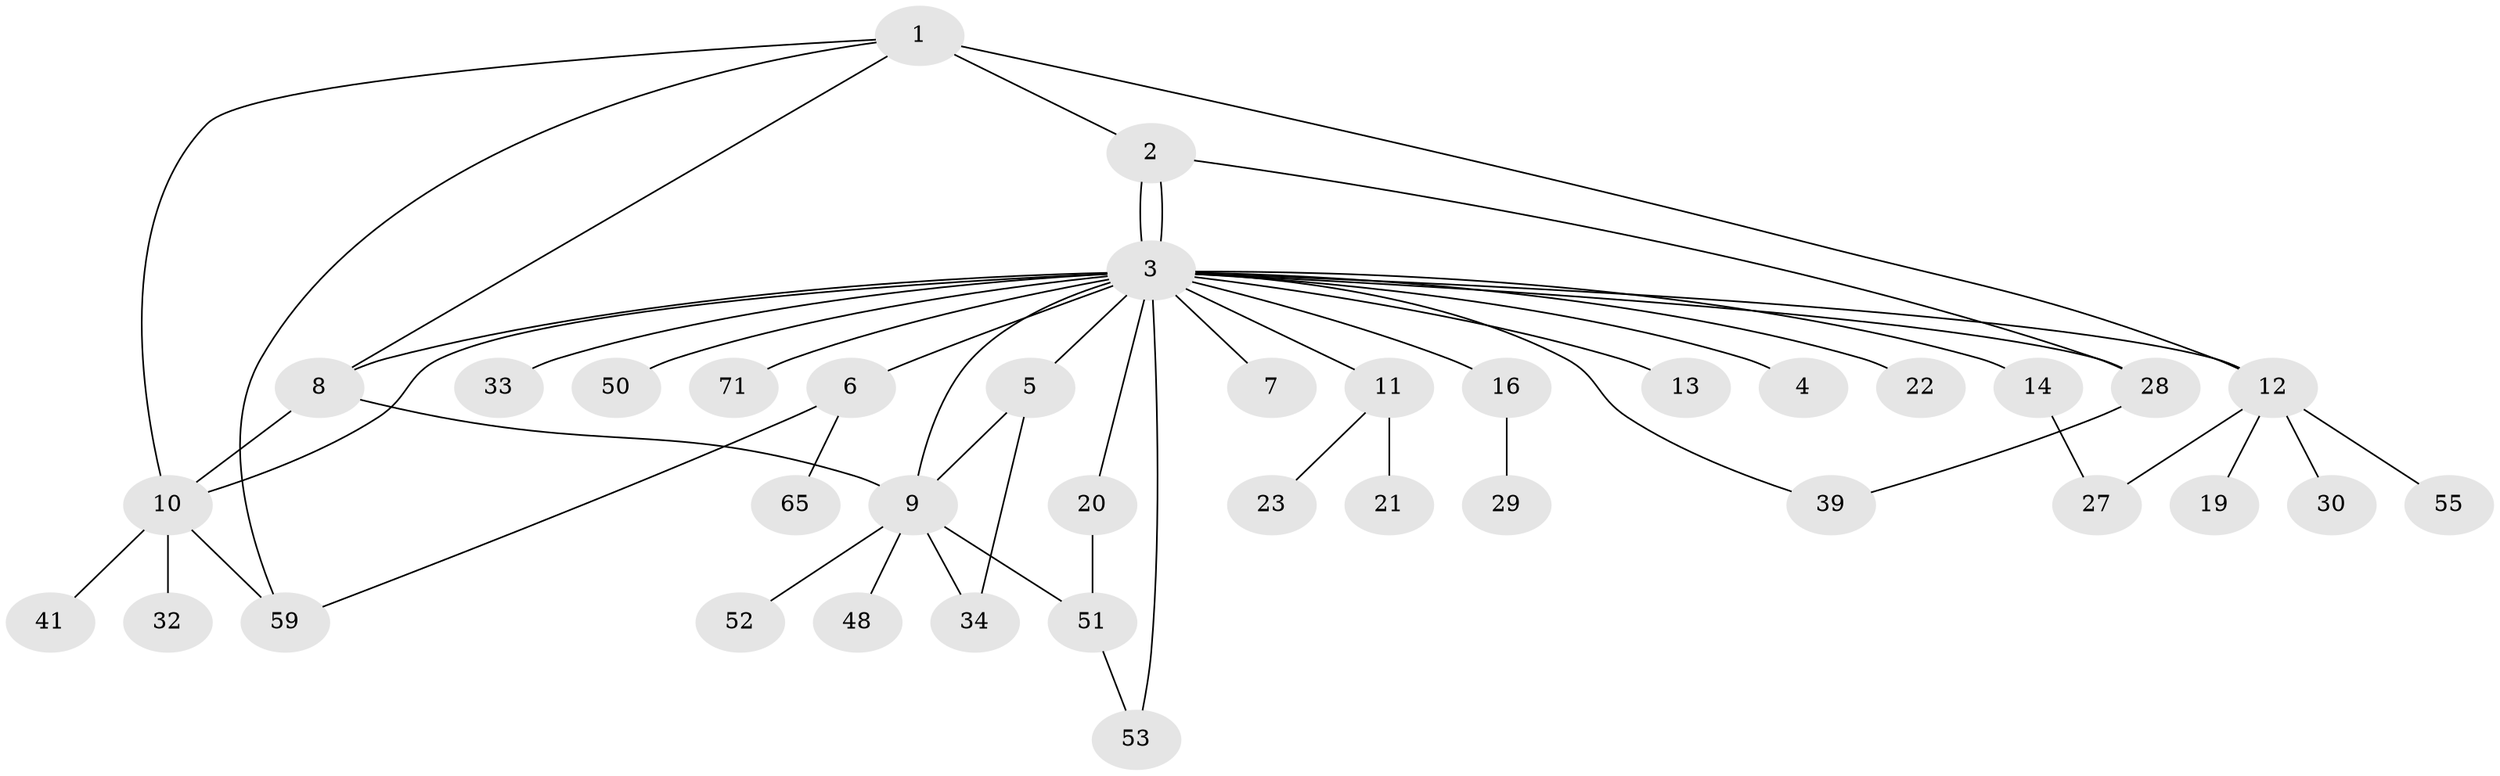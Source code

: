 // original degree distribution, {7: 0.02631578947368421, 8: 0.02631578947368421, 26: 0.013157894736842105, 1: 0.47368421052631576, 3: 0.15789473684210525, 4: 0.013157894736842105, 9: 0.013157894736842105, 2: 0.2631578947368421, 5: 0.013157894736842105}
// Generated by graph-tools (version 1.1) at 2025/14/03/09/25 04:14:47]
// undirected, 38 vertices, 52 edges
graph export_dot {
graph [start="1"]
  node [color=gray90,style=filled];
  1 [super="+36+46+43"];
  2 [super="+26+57+76"];
  3 [super="+40+24+25"];
  4;
  5;
  6;
  7;
  8;
  9 [super="+35+18"];
  10 [super="+38"];
  11;
  12 [super="+17+15+44+45+64"];
  13 [super="+67"];
  14;
  16 [super="+61"];
  19;
  20;
  21;
  22 [super="+42"];
  23;
  27 [super="+68+60"];
  28;
  29;
  30;
  32 [super="+63"];
  33;
  34 [super="+37"];
  39 [super="+72"];
  41;
  48 [super="+54"];
  50;
  51 [super="+56"];
  52;
  53;
  55;
  59 [super="+74"];
  65;
  71;
  1 -- 2 [weight=2];
  1 -- 8;
  1 -- 12;
  1 -- 59;
  1 -- 10;
  2 -- 3;
  2 -- 3;
  2 -- 28;
  3 -- 4;
  3 -- 5;
  3 -- 6;
  3 -- 7;
  3 -- 8;
  3 -- 10 [weight=2];
  3 -- 11;
  3 -- 13;
  3 -- 14;
  3 -- 16;
  3 -- 20;
  3 -- 22;
  3 -- 28;
  3 -- 33;
  3 -- 39;
  3 -- 50;
  3 -- 53;
  3 -- 71;
  3 -- 12;
  3 -- 9;
  5 -- 9;
  5 -- 34;
  6 -- 65;
  6 -- 59;
  8 -- 9;
  8 -- 10;
  9 -- 34;
  9 -- 48;
  9 -- 51;
  9 -- 52;
  10 -- 32;
  10 -- 41;
  10 -- 59;
  11 -- 21;
  11 -- 23;
  12 -- 19;
  12 -- 27 [weight=2];
  12 -- 30;
  12 -- 55;
  14 -- 27;
  16 -- 29;
  20 -- 51;
  28 -- 39;
  51 -- 53;
}
